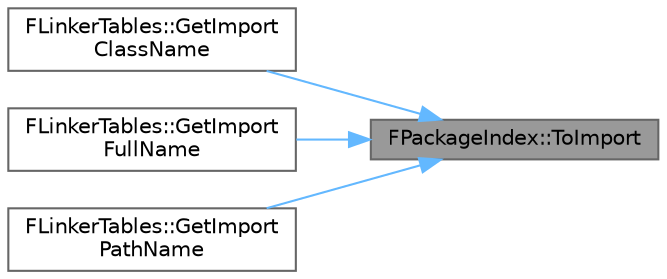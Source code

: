 digraph "FPackageIndex::ToImport"
{
 // INTERACTIVE_SVG=YES
 // LATEX_PDF_SIZE
  bgcolor="transparent";
  edge [fontname=Helvetica,fontsize=10,labelfontname=Helvetica,labelfontsize=10];
  node [fontname=Helvetica,fontsize=10,shape=box,height=0.2,width=0.4];
  rankdir="RL";
  Node1 [id="Node000001",label="FPackageIndex::ToImport",height=0.2,width=0.4,color="gray40", fillcolor="grey60", style="filled", fontcolor="black",tooltip="Check that this is an import and return the index into the import map."];
  Node1 -> Node2 [id="edge1_Node000001_Node000002",dir="back",color="steelblue1",style="solid",tooltip=" "];
  Node2 [id="Node000002",label="FLinkerTables::GetImport\lClassName",height=0.2,width=0.4,color="grey40", fillcolor="white", style="filled",URL="$dc/dc3/classFLinkerTables.html#a52dd405043dd82dccc59c91a6e721746",tooltip="Gets the class name for the specified index in the import map."];
  Node1 -> Node3 [id="edge2_Node000001_Node000003",dir="back",color="steelblue1",style="solid",tooltip=" "];
  Node3 [id="Node000003",label="FLinkerTables::GetImport\lFullName",height=0.2,width=0.4,color="grey40", fillcolor="white", style="filled",URL="$dc/dc3/classFLinkerTables.html#a160bf064e037b82664f431d704e18a81",tooltip="Return the full name of the UObject represented by the specified package index."];
  Node1 -> Node4 [id="edge3_Node000001_Node000004",dir="back",color="steelblue1",style="solid",tooltip=" "];
  Node4 [id="Node000004",label="FLinkerTables::GetImport\lPathName",height=0.2,width=0.4,color="grey40", fillcolor="white", style="filled",URL="$dc/dc3/classFLinkerTables.html#ad1a08659c648659c216e6e3094c8a915",tooltip="Return the path name of the UObject represented by the specified import."];
}

